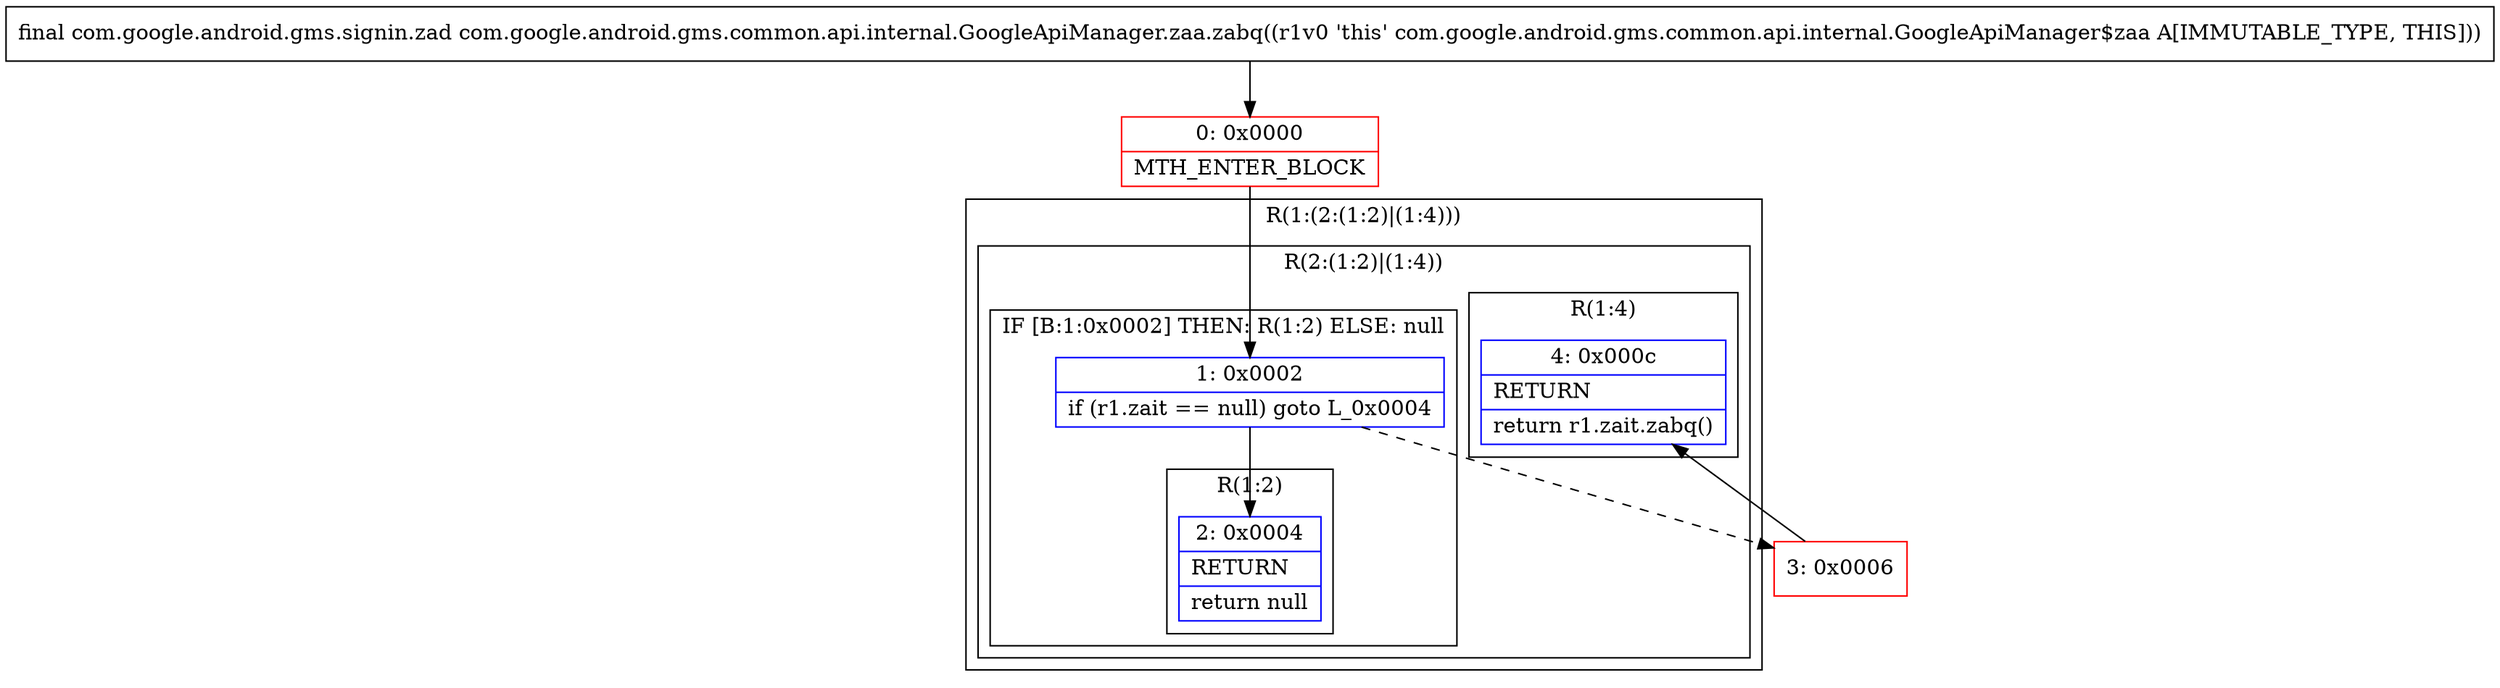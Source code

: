 digraph "CFG forcom.google.android.gms.common.api.internal.GoogleApiManager.zaa.zabq()Lcom\/google\/android\/gms\/signin\/zad;" {
subgraph cluster_Region_774965317 {
label = "R(1:(2:(1:2)|(1:4)))";
node [shape=record,color=blue];
subgraph cluster_Region_2054384724 {
label = "R(2:(1:2)|(1:4))";
node [shape=record,color=blue];
subgraph cluster_IfRegion_209941187 {
label = "IF [B:1:0x0002] THEN: R(1:2) ELSE: null";
node [shape=record,color=blue];
Node_1 [shape=record,label="{1\:\ 0x0002|if (r1.zait == null) goto L_0x0004\l}"];
subgraph cluster_Region_2077571528 {
label = "R(1:2)";
node [shape=record,color=blue];
Node_2 [shape=record,label="{2\:\ 0x0004|RETURN\l|return null\l}"];
}
}
subgraph cluster_Region_1560307159 {
label = "R(1:4)";
node [shape=record,color=blue];
Node_4 [shape=record,label="{4\:\ 0x000c|RETURN\l|return r1.zait.zabq()\l}"];
}
}
}
Node_0 [shape=record,color=red,label="{0\:\ 0x0000|MTH_ENTER_BLOCK\l}"];
Node_3 [shape=record,color=red,label="{3\:\ 0x0006}"];
MethodNode[shape=record,label="{final com.google.android.gms.signin.zad com.google.android.gms.common.api.internal.GoogleApiManager.zaa.zabq((r1v0 'this' com.google.android.gms.common.api.internal.GoogleApiManager$zaa A[IMMUTABLE_TYPE, THIS])) }"];
MethodNode -> Node_0;
Node_1 -> Node_2;
Node_1 -> Node_3[style=dashed];
Node_0 -> Node_1;
Node_3 -> Node_4;
}

